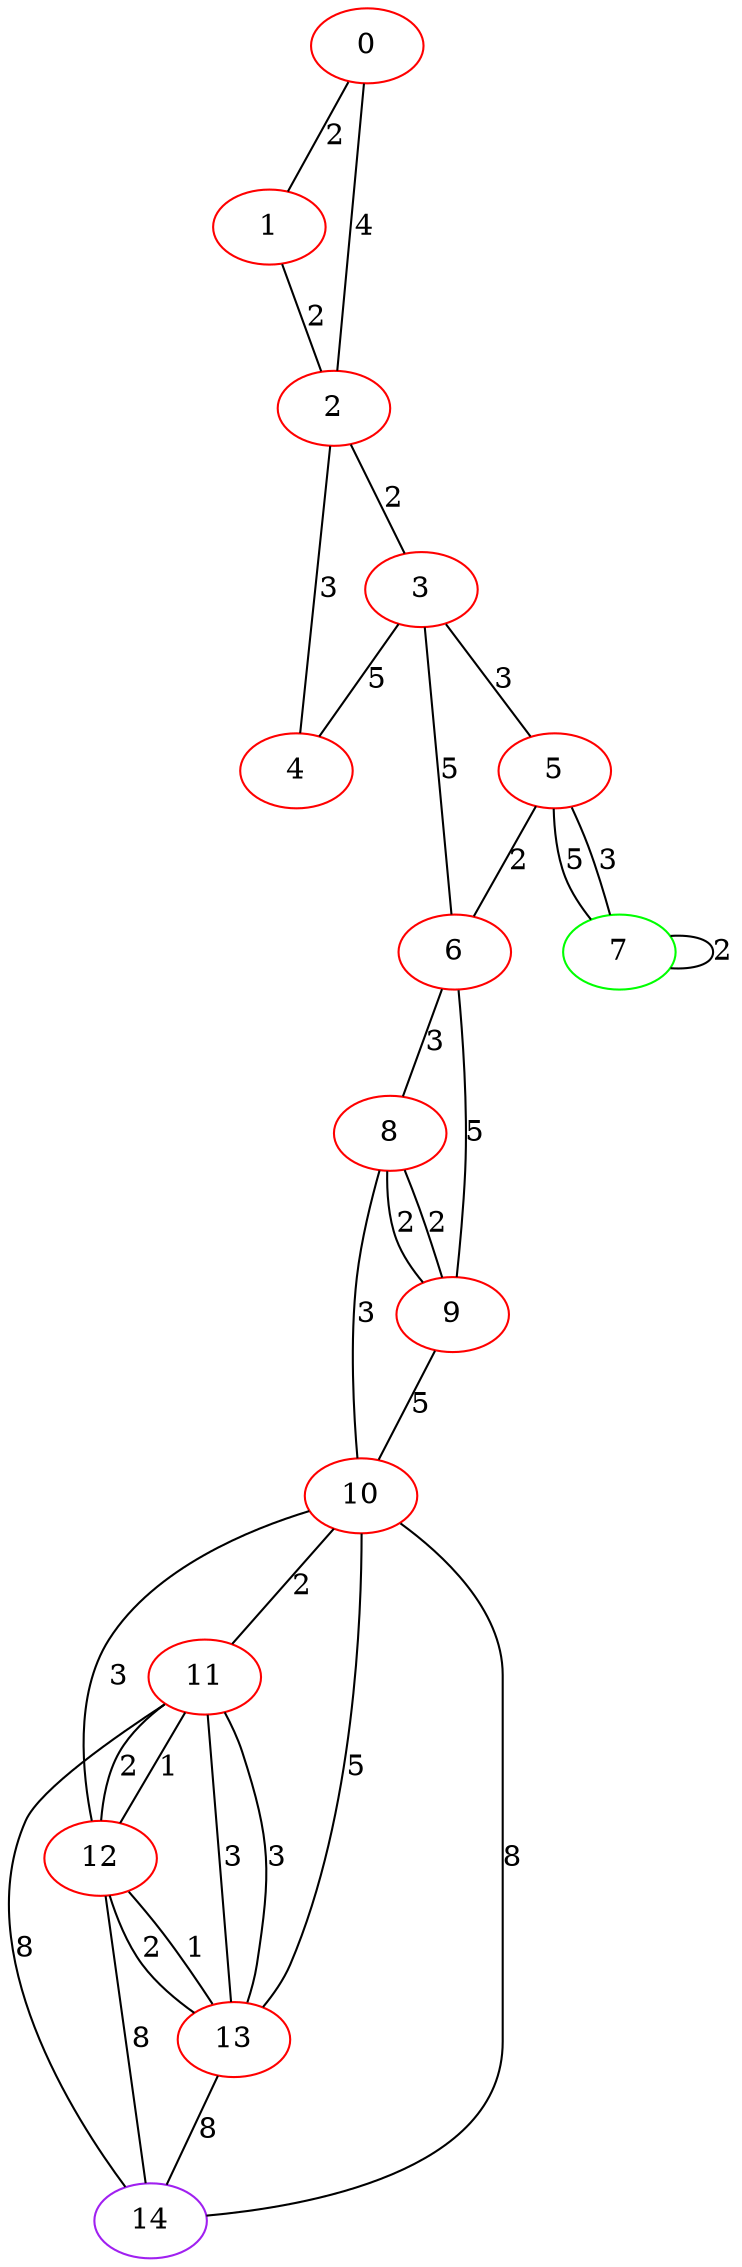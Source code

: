 graph "" {
0 [color=red, weight=1];
1 [color=red, weight=1];
2 [color=red, weight=1];
3 [color=red, weight=1];
4 [color=red, weight=1];
5 [color=red, weight=1];
6 [color=red, weight=1];
7 [color=green, weight=2];
8 [color=red, weight=1];
9 [color=red, weight=1];
10 [color=red, weight=1];
11 [color=red, weight=1];
12 [color=red, weight=1];
13 [color=red, weight=1];
14 [color=purple, weight=4];
0 -- 1  [key=0, label=2];
0 -- 2  [key=0, label=4];
1 -- 2  [key=0, label=2];
2 -- 3  [key=0, label=2];
2 -- 4  [key=0, label=3];
3 -- 4  [key=0, label=5];
3 -- 5  [key=0, label=3];
3 -- 6  [key=0, label=5];
5 -- 6  [key=0, label=2];
5 -- 7  [key=0, label=3];
5 -- 7  [key=1, label=5];
6 -- 8  [key=0, label=3];
6 -- 9  [key=0, label=5];
7 -- 7  [key=0, label=2];
8 -- 9  [key=0, label=2];
8 -- 9  [key=1, label=2];
8 -- 10  [key=0, label=3];
9 -- 10  [key=0, label=5];
10 -- 11  [key=0, label=2];
10 -- 12  [key=0, label=3];
10 -- 13  [key=0, label=5];
10 -- 14  [key=0, label=8];
11 -- 12  [key=0, label=1];
11 -- 12  [key=1, label=2];
11 -- 13  [key=0, label=3];
11 -- 13  [key=1, label=3];
11 -- 14  [key=0, label=8];
12 -- 13  [key=0, label=2];
12 -- 13  [key=1, label=1];
12 -- 14  [key=0, label=8];
13 -- 14  [key=0, label=8];
}
